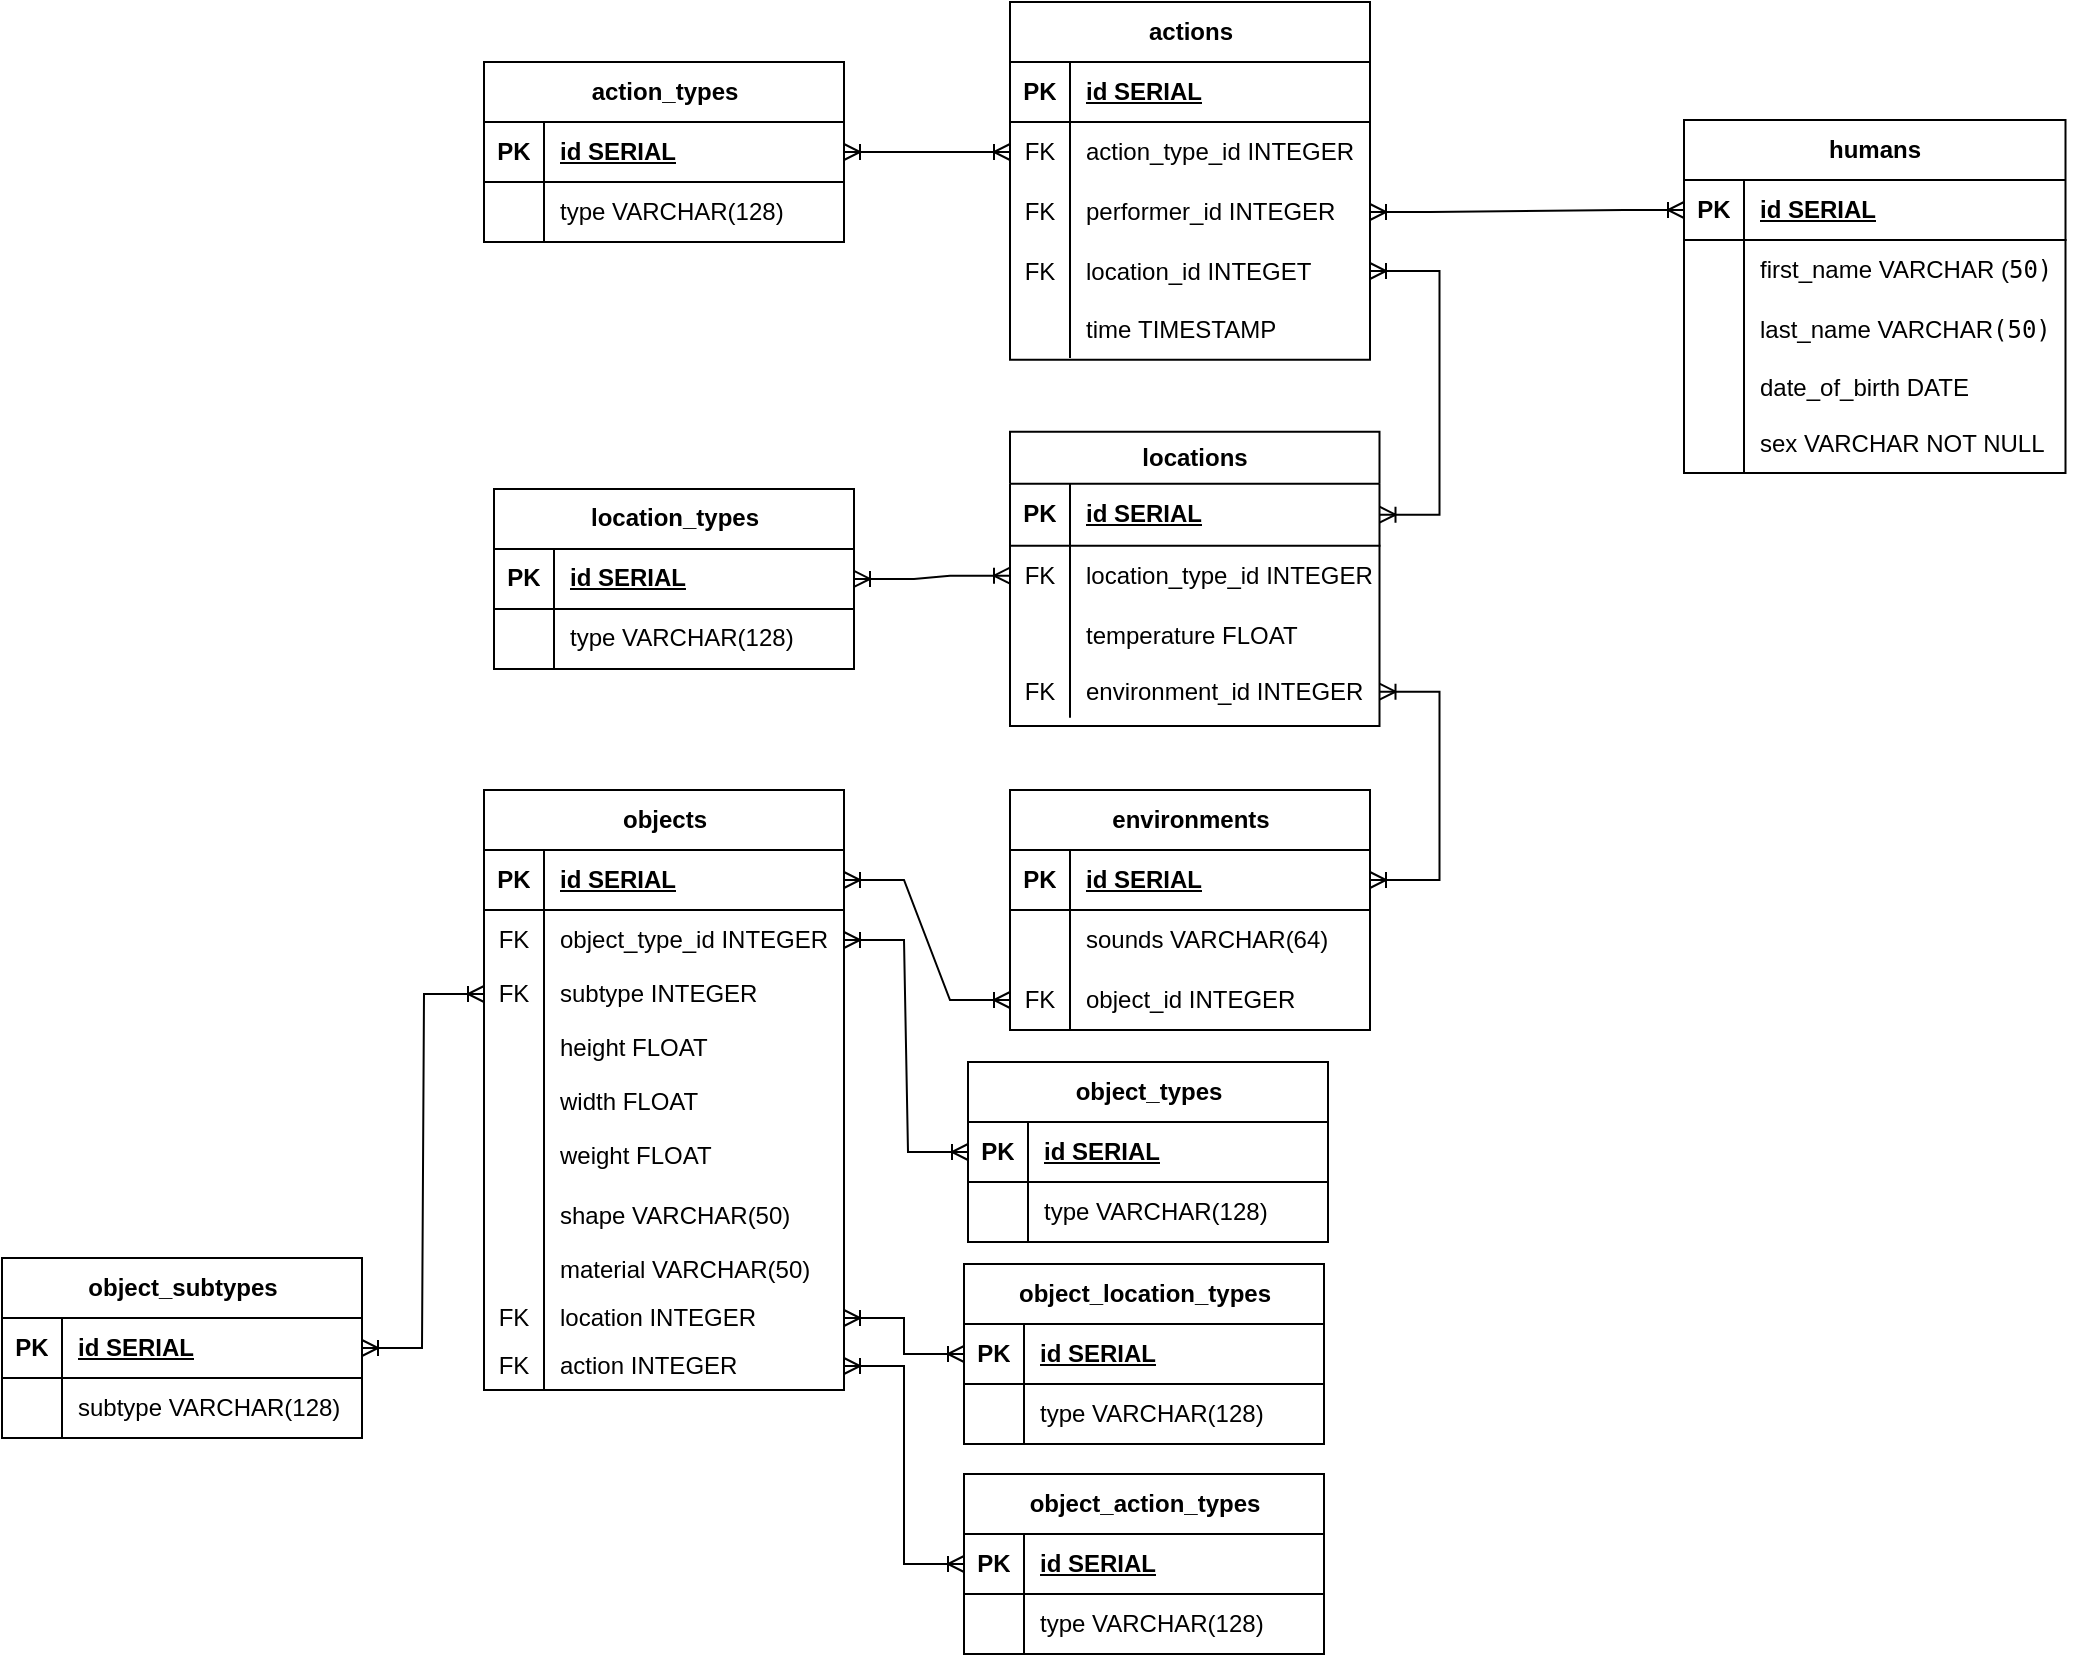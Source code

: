 <mxfile version="21.2.2" type="device">
  <diagram id="1F1Uj4QIx_SxdpjS0qH0" name="Страница 1">
    <mxGraphModel dx="1593" dy="478" grid="0" gridSize="10" guides="1" tooltips="1" connect="1" arrows="1" fold="1" page="0" pageScale="1" pageWidth="827" pageHeight="1169" math="0" shadow="0">
      <root>
        <mxCell id="0" />
        <mxCell id="1" parent="0" />
        <mxCell id="ELPBEld-BGU16BLVGhPY-14" value="humans" style="shape=table;startSize=30;container=1;collapsible=1;childLayout=tableLayout;fixedRows=1;rowLines=0;fontStyle=1;align=center;resizeLast=1;html=1;fillColor=none;" parent="1" vertex="1">
          <mxGeometry x="891" y="714" width="190.75" height="176.458" as="geometry" />
        </mxCell>
        <mxCell id="ELPBEld-BGU16BLVGhPY-15" value="" style="shape=tableRow;horizontal=0;startSize=0;swimlaneHead=0;swimlaneBody=0;fillColor=none;collapsible=0;dropTarget=0;points=[[0,0.5],[1,0.5]];portConstraint=eastwest;top=0;left=0;right=0;bottom=1;" parent="ELPBEld-BGU16BLVGhPY-14" vertex="1">
          <mxGeometry y="30" width="190.75" height="30" as="geometry" />
        </mxCell>
        <mxCell id="ELPBEld-BGU16BLVGhPY-16" value="PK" style="shape=partialRectangle;connectable=0;fillColor=none;top=0;left=0;bottom=0;right=0;fontStyle=1;overflow=hidden;whiteSpace=wrap;html=1;" parent="ELPBEld-BGU16BLVGhPY-15" vertex="1">
          <mxGeometry width="30" height="30" as="geometry">
            <mxRectangle width="30" height="30" as="alternateBounds" />
          </mxGeometry>
        </mxCell>
        <mxCell id="ELPBEld-BGU16BLVGhPY-17" value="id&amp;nbsp;SERIAL" style="shape=partialRectangle;connectable=0;fillColor=none;top=0;left=0;bottom=0;right=0;align=left;spacingLeft=6;fontStyle=5;overflow=hidden;whiteSpace=wrap;html=1;" parent="ELPBEld-BGU16BLVGhPY-15" vertex="1">
          <mxGeometry x="30" width="160.75" height="30" as="geometry">
            <mxRectangle width="160.75" height="30" as="alternateBounds" />
          </mxGeometry>
        </mxCell>
        <mxCell id="ELPBEld-BGU16BLVGhPY-18" value="" style="shape=tableRow;horizontal=0;startSize=0;swimlaneHead=0;swimlaneBody=0;fillColor=none;collapsible=0;dropTarget=0;points=[[0,0.5],[1,0.5]];portConstraint=eastwest;top=0;left=0;right=0;bottom=0;" parent="ELPBEld-BGU16BLVGhPY-14" vertex="1">
          <mxGeometry y="60" width="190.75" height="30" as="geometry" />
        </mxCell>
        <mxCell id="ELPBEld-BGU16BLVGhPY-19" value="" style="shape=partialRectangle;connectable=0;fillColor=none;top=0;left=0;bottom=0;right=0;editable=1;overflow=hidden;whiteSpace=wrap;html=1;" parent="ELPBEld-BGU16BLVGhPY-18" vertex="1">
          <mxGeometry width="30" height="30" as="geometry">
            <mxRectangle width="30" height="30" as="alternateBounds" />
          </mxGeometry>
        </mxCell>
        <mxCell id="ELPBEld-BGU16BLVGhPY-20" value="first_name&amp;nbsp;VARCHAR (&lt;span style=&quot;border-color: var(--border-color); font-family: &amp;quot;JetBrains Mono&amp;quot;, monospace;&quot;&gt;50)&lt;/span&gt;" style="shape=partialRectangle;connectable=0;fillColor=none;top=0;left=0;bottom=0;right=0;align=left;spacingLeft=6;overflow=hidden;whiteSpace=wrap;html=1;" parent="ELPBEld-BGU16BLVGhPY-18" vertex="1">
          <mxGeometry x="30" width="160.75" height="30" as="geometry">
            <mxRectangle width="160.75" height="30" as="alternateBounds" />
          </mxGeometry>
        </mxCell>
        <mxCell id="ELPBEld-BGU16BLVGhPY-21" value="" style="shape=tableRow;horizontal=0;startSize=0;swimlaneHead=0;swimlaneBody=0;fillColor=none;collapsible=0;dropTarget=0;points=[[0,0.5],[1,0.5]];portConstraint=eastwest;top=0;left=0;right=0;bottom=0;" parent="ELPBEld-BGU16BLVGhPY-14" vertex="1">
          <mxGeometry y="90" width="190.75" height="30" as="geometry" />
        </mxCell>
        <mxCell id="ELPBEld-BGU16BLVGhPY-22" value="" style="shape=partialRectangle;connectable=0;fillColor=none;top=0;left=0;bottom=0;right=0;editable=1;overflow=hidden;whiteSpace=wrap;html=1;" parent="ELPBEld-BGU16BLVGhPY-21" vertex="1">
          <mxGeometry width="30" height="30" as="geometry">
            <mxRectangle width="30" height="30" as="alternateBounds" />
          </mxGeometry>
        </mxCell>
        <mxCell id="ELPBEld-BGU16BLVGhPY-23" value="last_name&amp;nbsp;VARCHAR&lt;span style=&quot;background-color: rgb(255, 255, 255);&quot;&gt;&lt;span style=&quot;font-family: &amp;quot;JetBrains Mono&amp;quot;, monospace;&quot;&gt;(&lt;/span&gt;&lt;span style=&quot;font-family: &amp;quot;JetBrains Mono&amp;quot;, monospace;&quot;&gt;50&lt;/span&gt;&lt;span style=&quot;font-family: &amp;quot;JetBrains Mono&amp;quot;, monospace;&quot;&gt;)&lt;/span&gt;&lt;/span&gt;" style="shape=partialRectangle;connectable=0;fillColor=none;top=0;left=0;bottom=0;right=0;align=left;spacingLeft=6;overflow=hidden;whiteSpace=wrap;html=1;" parent="ELPBEld-BGU16BLVGhPY-21" vertex="1">
          <mxGeometry x="30" width="160.75" height="30" as="geometry">
            <mxRectangle width="160.75" height="30" as="alternateBounds" />
          </mxGeometry>
        </mxCell>
        <mxCell id="ELPBEld-BGU16BLVGhPY-28" value="" style="shape=tableRow;horizontal=0;startSize=0;swimlaneHead=0;swimlaneBody=0;fillColor=none;collapsible=0;dropTarget=0;points=[[0,0.5],[1,0.5]];portConstraint=eastwest;top=0;left=0;right=0;bottom=0;" parent="ELPBEld-BGU16BLVGhPY-14" vertex="1">
          <mxGeometry y="120" width="190.75" height="28" as="geometry" />
        </mxCell>
        <mxCell id="ELPBEld-BGU16BLVGhPY-29" value="" style="shape=partialRectangle;connectable=0;fillColor=none;top=0;left=0;bottom=0;right=0;editable=1;overflow=hidden;whiteSpace=wrap;html=1;" parent="ELPBEld-BGU16BLVGhPY-28" vertex="1">
          <mxGeometry width="30" height="28" as="geometry">
            <mxRectangle width="30" height="28" as="alternateBounds" />
          </mxGeometry>
        </mxCell>
        <mxCell id="ELPBEld-BGU16BLVGhPY-30" value="date_of_birth&amp;nbsp;DATE" style="shape=partialRectangle;connectable=0;fillColor=none;top=0;left=0;bottom=0;right=0;align=left;spacingLeft=6;overflow=hidden;whiteSpace=wrap;html=1;strokeColor=inherit;strokeWidth=8;" parent="ELPBEld-BGU16BLVGhPY-28" vertex="1">
          <mxGeometry x="30" width="160.75" height="28" as="geometry">
            <mxRectangle width="160.75" height="28" as="alternateBounds" />
          </mxGeometry>
        </mxCell>
        <mxCell id="ELPBEld-BGU16BLVGhPY-47" value="" style="shape=tableRow;horizontal=0;startSize=0;swimlaneHead=0;swimlaneBody=0;fillColor=none;collapsible=0;dropTarget=0;points=[[0,0.5],[1,0.5]];portConstraint=eastwest;top=0;left=0;right=0;bottom=0;" parent="ELPBEld-BGU16BLVGhPY-14" vertex="1">
          <mxGeometry y="148" width="190.75" height="28" as="geometry" />
        </mxCell>
        <mxCell id="ELPBEld-BGU16BLVGhPY-48" value="" style="shape=partialRectangle;connectable=0;fillColor=none;top=0;left=0;bottom=0;right=0;editable=1;overflow=hidden;whiteSpace=wrap;html=1;" parent="ELPBEld-BGU16BLVGhPY-47" vertex="1">
          <mxGeometry width="30" height="28" as="geometry">
            <mxRectangle width="30" height="28" as="alternateBounds" />
          </mxGeometry>
        </mxCell>
        <mxCell id="ELPBEld-BGU16BLVGhPY-49" value="sex&amp;nbsp;VARCHAR NOT NULL" style="shape=partialRectangle;connectable=0;fillColor=none;top=0;left=0;bottom=0;right=0;align=left;spacingLeft=6;overflow=hidden;whiteSpace=wrap;html=1;strokeColor=inherit;strokeWidth=8;" parent="ELPBEld-BGU16BLVGhPY-47" vertex="1">
          <mxGeometry x="30" width="160.75" height="28" as="geometry">
            <mxRectangle width="160.75" height="28" as="alternateBounds" />
          </mxGeometry>
        </mxCell>
        <mxCell id="ELPBEld-BGU16BLVGhPY-52" value="actions" style="shape=table;startSize=30;container=1;collapsible=1;childLayout=tableLayout;fixedRows=1;rowLines=0;fontStyle=1;align=center;resizeLast=1;html=1;fillColor=none;" parent="1" vertex="1">
          <mxGeometry x="554" y="655" width="180" height="178.875" as="geometry" />
        </mxCell>
        <mxCell id="ELPBEld-BGU16BLVGhPY-53" value="" style="shape=tableRow;horizontal=0;startSize=0;swimlaneHead=0;swimlaneBody=0;fillColor=none;collapsible=0;dropTarget=0;points=[[0,0.5],[1,0.5]];portConstraint=eastwest;top=0;left=0;right=0;bottom=1;" parent="ELPBEld-BGU16BLVGhPY-52" vertex="1">
          <mxGeometry y="30" width="180" height="30" as="geometry" />
        </mxCell>
        <mxCell id="ELPBEld-BGU16BLVGhPY-54" value="PK" style="shape=partialRectangle;connectable=0;fillColor=none;top=0;left=0;bottom=0;right=0;fontStyle=1;overflow=hidden;whiteSpace=wrap;html=1;" parent="ELPBEld-BGU16BLVGhPY-53" vertex="1">
          <mxGeometry width="30" height="30" as="geometry">
            <mxRectangle width="30" height="30" as="alternateBounds" />
          </mxGeometry>
        </mxCell>
        <mxCell id="ELPBEld-BGU16BLVGhPY-55" value="id&amp;nbsp;SERIAL" style="shape=partialRectangle;connectable=0;fillColor=none;top=0;left=0;bottom=0;right=0;align=left;spacingLeft=6;fontStyle=5;overflow=hidden;whiteSpace=wrap;html=1;" parent="ELPBEld-BGU16BLVGhPY-53" vertex="1">
          <mxGeometry x="30" width="150" height="30" as="geometry">
            <mxRectangle width="150" height="30" as="alternateBounds" />
          </mxGeometry>
        </mxCell>
        <mxCell id="ELPBEld-BGU16BLVGhPY-56" value="" style="shape=tableRow;horizontal=0;startSize=0;swimlaneHead=0;swimlaneBody=0;fillColor=none;collapsible=0;dropTarget=0;points=[[0,0.5],[1,0.5]];portConstraint=eastwest;top=0;left=0;right=0;bottom=0;" parent="ELPBEld-BGU16BLVGhPY-52" vertex="1">
          <mxGeometry y="60" width="180" height="30" as="geometry" />
        </mxCell>
        <mxCell id="ELPBEld-BGU16BLVGhPY-57" value="FK" style="shape=partialRectangle;connectable=0;fillColor=none;top=0;left=0;bottom=0;right=0;editable=1;overflow=hidden;whiteSpace=wrap;html=1;" parent="ELPBEld-BGU16BLVGhPY-56" vertex="1">
          <mxGeometry width="30" height="30" as="geometry">
            <mxRectangle width="30" height="30" as="alternateBounds" />
          </mxGeometry>
        </mxCell>
        <mxCell id="ELPBEld-BGU16BLVGhPY-58" value="action_type_id INTEGER" style="shape=partialRectangle;connectable=0;fillColor=none;top=0;left=0;bottom=0;right=0;align=left;spacingLeft=6;overflow=hidden;whiteSpace=wrap;html=1;" parent="ELPBEld-BGU16BLVGhPY-56" vertex="1">
          <mxGeometry x="30" width="150" height="30" as="geometry">
            <mxRectangle width="150" height="30" as="alternateBounds" />
          </mxGeometry>
        </mxCell>
        <mxCell id="ELPBEld-BGU16BLVGhPY-59" value="" style="shape=tableRow;horizontal=0;startSize=0;swimlaneHead=0;swimlaneBody=0;fillColor=none;collapsible=0;dropTarget=0;points=[[0,0.5],[1,0.5]];portConstraint=eastwest;top=0;left=0;right=0;bottom=0;" parent="ELPBEld-BGU16BLVGhPY-52" vertex="1">
          <mxGeometry y="90" width="180" height="30" as="geometry" />
        </mxCell>
        <mxCell id="ELPBEld-BGU16BLVGhPY-60" value="FK" style="shape=partialRectangle;connectable=0;fillColor=none;top=0;left=0;bottom=0;right=0;editable=1;overflow=hidden;whiteSpace=wrap;html=1;" parent="ELPBEld-BGU16BLVGhPY-59" vertex="1">
          <mxGeometry width="30" height="30" as="geometry">
            <mxRectangle width="30" height="30" as="alternateBounds" />
          </mxGeometry>
        </mxCell>
        <mxCell id="ELPBEld-BGU16BLVGhPY-61" value="performer_id INTEGER" style="shape=partialRectangle;connectable=0;fillColor=none;top=0;left=0;bottom=0;right=0;align=left;spacingLeft=6;overflow=hidden;whiteSpace=wrap;html=1;" parent="ELPBEld-BGU16BLVGhPY-59" vertex="1">
          <mxGeometry x="30" width="150" height="30" as="geometry">
            <mxRectangle width="150" height="30" as="alternateBounds" />
          </mxGeometry>
        </mxCell>
        <mxCell id="ELPBEld-BGU16BLVGhPY-62" value="" style="shape=tableRow;horizontal=0;startSize=0;swimlaneHead=0;swimlaneBody=0;fillColor=none;collapsible=0;dropTarget=0;points=[[0,0.5],[1,0.5]];portConstraint=eastwest;top=0;left=0;right=0;bottom=0;" parent="ELPBEld-BGU16BLVGhPY-52" vertex="1">
          <mxGeometry y="120" width="180" height="29" as="geometry" />
        </mxCell>
        <mxCell id="ELPBEld-BGU16BLVGhPY-63" value="FK" style="shape=partialRectangle;connectable=0;fillColor=none;top=0;left=0;bottom=0;right=0;editable=1;overflow=hidden;whiteSpace=wrap;html=1;" parent="ELPBEld-BGU16BLVGhPY-62" vertex="1">
          <mxGeometry width="30" height="29" as="geometry">
            <mxRectangle width="30" height="29" as="alternateBounds" />
          </mxGeometry>
        </mxCell>
        <mxCell id="ELPBEld-BGU16BLVGhPY-64" value="location_id INTEGET" style="shape=partialRectangle;connectable=0;fillColor=none;top=0;left=0;bottom=0;right=0;align=left;spacingLeft=6;overflow=hidden;whiteSpace=wrap;html=1;strokeColor=inherit;strokeWidth=8;" parent="ELPBEld-BGU16BLVGhPY-62" vertex="1">
          <mxGeometry x="30" width="150" height="29" as="geometry">
            <mxRectangle width="150" height="29" as="alternateBounds" />
          </mxGeometry>
        </mxCell>
        <mxCell id="ELPBEld-BGU16BLVGhPY-66" value="" style="shape=tableRow;horizontal=0;startSize=0;swimlaneHead=0;swimlaneBody=0;fillColor=none;collapsible=0;dropTarget=0;points=[[0,0.5],[1,0.5]];portConstraint=eastwest;top=0;left=0;right=0;bottom=0;" parent="ELPBEld-BGU16BLVGhPY-52" vertex="1">
          <mxGeometry y="149" width="180" height="29" as="geometry" />
        </mxCell>
        <mxCell id="ELPBEld-BGU16BLVGhPY-67" value="" style="shape=partialRectangle;connectable=0;fillColor=none;top=0;left=0;bottom=0;right=0;editable=1;overflow=hidden;whiteSpace=wrap;html=1;" parent="ELPBEld-BGU16BLVGhPY-66" vertex="1">
          <mxGeometry width="30" height="29" as="geometry">
            <mxRectangle width="30" height="29" as="alternateBounds" />
          </mxGeometry>
        </mxCell>
        <mxCell id="ELPBEld-BGU16BLVGhPY-68" value="time&amp;nbsp;TIMESTAMP" style="shape=partialRectangle;connectable=0;fillColor=none;top=0;left=0;bottom=0;right=0;align=left;spacingLeft=6;overflow=hidden;whiteSpace=wrap;html=1;strokeColor=inherit;strokeWidth=8;" parent="ELPBEld-BGU16BLVGhPY-66" vertex="1">
          <mxGeometry x="30" width="150" height="29" as="geometry">
            <mxRectangle width="150" height="29" as="alternateBounds" />
          </mxGeometry>
        </mxCell>
        <mxCell id="ELPBEld-BGU16BLVGhPY-65" value="" style="edgeStyle=entityRelationEdgeStyle;fontSize=12;html=1;endArrow=ERoneToMany;startArrow=ERoneToMany;rounded=0;" parent="1" source="ELPBEld-BGU16BLVGhPY-59" target="ELPBEld-BGU16BLVGhPY-15" edge="1">
          <mxGeometry width="100" height="100" relative="1" as="geometry">
            <mxPoint x="805" y="856" as="sourcePoint" />
            <mxPoint x="868" y="968" as="targetPoint" />
          </mxGeometry>
        </mxCell>
        <mxCell id="ELPBEld-BGU16BLVGhPY-69" value="locations" style="shape=table;startSize=26;container=1;collapsible=1;childLayout=tableLayout;fixedRows=1;rowLines=0;fontStyle=1;align=center;resizeLast=1;html=1;fillColor=none;" parent="1" vertex="1">
          <mxGeometry x="554" y="869.85" width="184.75" height="147.192" as="geometry" />
        </mxCell>
        <mxCell id="ELPBEld-BGU16BLVGhPY-70" value="" style="shape=tableRow;horizontal=0;startSize=0;swimlaneHead=0;swimlaneBody=0;fillColor=none;collapsible=0;dropTarget=0;points=[[0,0.5],[1,0.5]];portConstraint=eastwest;top=0;left=0;right=0;bottom=1;" parent="ELPBEld-BGU16BLVGhPY-69" vertex="1">
          <mxGeometry y="26" width="184.75" height="31" as="geometry" />
        </mxCell>
        <mxCell id="ELPBEld-BGU16BLVGhPY-71" value="PK" style="shape=partialRectangle;connectable=0;fillColor=none;top=0;left=0;bottom=0;right=0;fontStyle=1;overflow=hidden;whiteSpace=wrap;html=1;" parent="ELPBEld-BGU16BLVGhPY-70" vertex="1">
          <mxGeometry width="30" height="31" as="geometry">
            <mxRectangle width="30" height="31" as="alternateBounds" />
          </mxGeometry>
        </mxCell>
        <mxCell id="ELPBEld-BGU16BLVGhPY-72" value="id&amp;nbsp;SERIAL" style="shape=partialRectangle;connectable=0;fillColor=none;top=0;left=0;bottom=0;right=0;align=left;spacingLeft=6;fontStyle=5;overflow=hidden;whiteSpace=wrap;html=1;" parent="ELPBEld-BGU16BLVGhPY-70" vertex="1">
          <mxGeometry x="30" width="154.75" height="31" as="geometry">
            <mxRectangle width="154.75" height="31" as="alternateBounds" />
          </mxGeometry>
        </mxCell>
        <mxCell id="ELPBEld-BGU16BLVGhPY-73" value="" style="shape=tableRow;horizontal=0;startSize=0;swimlaneHead=0;swimlaneBody=0;fillColor=none;collapsible=0;dropTarget=0;points=[[0,0.5],[1,0.5]];portConstraint=eastwest;top=0;left=0;right=0;bottom=0;" parent="ELPBEld-BGU16BLVGhPY-69" vertex="1">
          <mxGeometry y="57" width="184.75" height="30" as="geometry" />
        </mxCell>
        <mxCell id="ELPBEld-BGU16BLVGhPY-74" value="FK" style="shape=partialRectangle;connectable=0;fillColor=none;top=0;left=0;bottom=0;right=0;editable=1;overflow=hidden;whiteSpace=wrap;html=1;" parent="ELPBEld-BGU16BLVGhPY-73" vertex="1">
          <mxGeometry width="30" height="30" as="geometry">
            <mxRectangle width="30" height="30" as="alternateBounds" />
          </mxGeometry>
        </mxCell>
        <mxCell id="ELPBEld-BGU16BLVGhPY-75" value="location_type_id INTEGER" style="shape=partialRectangle;connectable=0;fillColor=none;top=0;left=0;bottom=0;right=0;align=left;spacingLeft=6;overflow=hidden;whiteSpace=wrap;html=1;" parent="ELPBEld-BGU16BLVGhPY-73" vertex="1">
          <mxGeometry x="30" width="154.75" height="30" as="geometry">
            <mxRectangle width="154.75" height="30" as="alternateBounds" />
          </mxGeometry>
        </mxCell>
        <mxCell id="ELPBEld-BGU16BLVGhPY-76" value="" style="shape=tableRow;horizontal=0;startSize=0;swimlaneHead=0;swimlaneBody=0;fillColor=none;collapsible=0;dropTarget=0;points=[[0,0.5],[1,0.5]];portConstraint=eastwest;top=0;left=0;right=0;bottom=0;" parent="ELPBEld-BGU16BLVGhPY-69" vertex="1">
          <mxGeometry y="87" width="184.75" height="30" as="geometry" />
        </mxCell>
        <mxCell id="ELPBEld-BGU16BLVGhPY-77" value="" style="shape=partialRectangle;connectable=0;fillColor=none;top=0;left=0;bottom=0;right=0;editable=1;overflow=hidden;whiteSpace=wrap;html=1;" parent="ELPBEld-BGU16BLVGhPY-76" vertex="1">
          <mxGeometry width="30" height="30" as="geometry">
            <mxRectangle width="30" height="30" as="alternateBounds" />
          </mxGeometry>
        </mxCell>
        <mxCell id="ELPBEld-BGU16BLVGhPY-78" value="temperature FLOAT" style="shape=partialRectangle;connectable=0;fillColor=none;top=0;left=0;bottom=0;right=0;align=left;spacingLeft=6;overflow=hidden;whiteSpace=wrap;html=1;" parent="ELPBEld-BGU16BLVGhPY-76" vertex="1">
          <mxGeometry x="30" width="154.75" height="30" as="geometry">
            <mxRectangle width="154.75" height="30" as="alternateBounds" />
          </mxGeometry>
        </mxCell>
        <mxCell id="ELPBEld-BGU16BLVGhPY-79" value="" style="shape=tableRow;horizontal=0;startSize=0;swimlaneHead=0;swimlaneBody=0;fillColor=none;collapsible=0;dropTarget=0;points=[[0,0.5],[1,0.5]];portConstraint=eastwest;top=0;left=0;right=0;bottom=0;" parent="ELPBEld-BGU16BLVGhPY-69" vertex="1">
          <mxGeometry y="117" width="184.75" height="26" as="geometry" />
        </mxCell>
        <mxCell id="ELPBEld-BGU16BLVGhPY-80" value="FK" style="shape=partialRectangle;connectable=0;fillColor=none;top=0;left=0;bottom=0;right=0;editable=1;overflow=hidden;whiteSpace=wrap;html=1;" parent="ELPBEld-BGU16BLVGhPY-79" vertex="1">
          <mxGeometry width="30" height="26" as="geometry">
            <mxRectangle width="30" height="26" as="alternateBounds" />
          </mxGeometry>
        </mxCell>
        <mxCell id="ELPBEld-BGU16BLVGhPY-81" value="environment_id INTEGER" style="shape=partialRectangle;connectable=0;fillColor=none;top=0;left=0;bottom=0;right=0;align=left;spacingLeft=6;overflow=hidden;whiteSpace=wrap;html=1;strokeColor=inherit;strokeWidth=8;" parent="ELPBEld-BGU16BLVGhPY-79" vertex="1">
          <mxGeometry x="30" width="154.75" height="26" as="geometry">
            <mxRectangle width="154.75" height="26" as="alternateBounds" />
          </mxGeometry>
        </mxCell>
        <mxCell id="ELPBEld-BGU16BLVGhPY-98" value="environments" style="shape=table;startSize=30;container=1;collapsible=1;childLayout=tableLayout;fixedRows=1;rowLines=0;fontStyle=1;align=center;resizeLast=1;html=1;fillColor=none;" parent="1" vertex="1">
          <mxGeometry x="554" y="1049" width="180" height="120" as="geometry" />
        </mxCell>
        <mxCell id="ELPBEld-BGU16BLVGhPY-99" value="" style="shape=tableRow;horizontal=0;startSize=0;swimlaneHead=0;swimlaneBody=0;fillColor=none;collapsible=0;dropTarget=0;points=[[0,0.5],[1,0.5]];portConstraint=eastwest;top=0;left=0;right=0;bottom=1;" parent="ELPBEld-BGU16BLVGhPY-98" vertex="1">
          <mxGeometry y="30" width="180" height="30" as="geometry" />
        </mxCell>
        <mxCell id="ELPBEld-BGU16BLVGhPY-100" value="PK" style="shape=partialRectangle;connectable=0;fillColor=none;top=0;left=0;bottom=0;right=0;fontStyle=1;overflow=hidden;whiteSpace=wrap;html=1;" parent="ELPBEld-BGU16BLVGhPY-99" vertex="1">
          <mxGeometry width="30" height="30" as="geometry">
            <mxRectangle width="30" height="30" as="alternateBounds" />
          </mxGeometry>
        </mxCell>
        <mxCell id="ELPBEld-BGU16BLVGhPY-101" value="id&amp;nbsp;SERIAL" style="shape=partialRectangle;connectable=0;fillColor=none;top=0;left=0;bottom=0;right=0;align=left;spacingLeft=6;fontStyle=5;overflow=hidden;whiteSpace=wrap;html=1;" parent="ELPBEld-BGU16BLVGhPY-99" vertex="1">
          <mxGeometry x="30" width="150" height="30" as="geometry">
            <mxRectangle width="150" height="30" as="alternateBounds" />
          </mxGeometry>
        </mxCell>
        <mxCell id="ELPBEld-BGU16BLVGhPY-102" value="" style="shape=tableRow;horizontal=0;startSize=0;swimlaneHead=0;swimlaneBody=0;fillColor=none;collapsible=0;dropTarget=0;points=[[0,0.5],[1,0.5]];portConstraint=eastwest;top=0;left=0;right=0;bottom=0;" parent="ELPBEld-BGU16BLVGhPY-98" vertex="1">
          <mxGeometry y="60" width="180" height="30" as="geometry" />
        </mxCell>
        <mxCell id="ELPBEld-BGU16BLVGhPY-103" value="" style="shape=partialRectangle;connectable=0;fillColor=none;top=0;left=0;bottom=0;right=0;editable=1;overflow=hidden;whiteSpace=wrap;html=1;" parent="ELPBEld-BGU16BLVGhPY-102" vertex="1">
          <mxGeometry width="30" height="30" as="geometry">
            <mxRectangle width="30" height="30" as="alternateBounds" />
          </mxGeometry>
        </mxCell>
        <mxCell id="ELPBEld-BGU16BLVGhPY-104" value="sounds VARCHAR(64)" style="shape=partialRectangle;connectable=0;fillColor=none;top=0;left=0;bottom=0;right=0;align=left;spacingLeft=6;overflow=hidden;whiteSpace=wrap;html=1;" parent="ELPBEld-BGU16BLVGhPY-102" vertex="1">
          <mxGeometry x="30" width="150" height="30" as="geometry">
            <mxRectangle width="150" height="30" as="alternateBounds" />
          </mxGeometry>
        </mxCell>
        <mxCell id="ELPBEld-BGU16BLVGhPY-105" value="" style="shape=tableRow;horizontal=0;startSize=0;swimlaneHead=0;swimlaneBody=0;fillColor=none;collapsible=0;dropTarget=0;points=[[0,0.5],[1,0.5]];portConstraint=eastwest;top=0;left=0;right=0;bottom=0;" parent="ELPBEld-BGU16BLVGhPY-98" vertex="1">
          <mxGeometry y="90" width="180" height="30" as="geometry" />
        </mxCell>
        <mxCell id="ELPBEld-BGU16BLVGhPY-106" value="FK" style="shape=partialRectangle;connectable=0;fillColor=none;top=0;left=0;bottom=0;right=0;editable=1;overflow=hidden;whiteSpace=wrap;html=1;" parent="ELPBEld-BGU16BLVGhPY-105" vertex="1">
          <mxGeometry width="30" height="30" as="geometry">
            <mxRectangle width="30" height="30" as="alternateBounds" />
          </mxGeometry>
        </mxCell>
        <mxCell id="ELPBEld-BGU16BLVGhPY-107" value="object_id INTEGER" style="shape=partialRectangle;connectable=0;fillColor=none;top=0;left=0;bottom=0;right=0;align=left;spacingLeft=6;overflow=hidden;whiteSpace=wrap;html=1;" parent="ELPBEld-BGU16BLVGhPY-105" vertex="1">
          <mxGeometry x="30" width="150" height="30" as="geometry">
            <mxRectangle width="150" height="30" as="alternateBounds" />
          </mxGeometry>
        </mxCell>
        <mxCell id="ELPBEld-BGU16BLVGhPY-111" value="objects" style="shape=table;startSize=30;container=1;collapsible=1;childLayout=tableLayout;fixedRows=1;rowLines=0;fontStyle=1;align=center;resizeLast=1;html=1;fillColor=none;" parent="1" vertex="1">
          <mxGeometry x="291" y="1049" width="180" height="300" as="geometry" />
        </mxCell>
        <mxCell id="ELPBEld-BGU16BLVGhPY-112" value="" style="shape=tableRow;horizontal=0;startSize=0;swimlaneHead=0;swimlaneBody=0;fillColor=none;collapsible=0;dropTarget=0;points=[[0,0.5],[1,0.5]];portConstraint=eastwest;top=0;left=0;right=0;bottom=1;" parent="ELPBEld-BGU16BLVGhPY-111" vertex="1">
          <mxGeometry y="30" width="180" height="30" as="geometry" />
        </mxCell>
        <mxCell id="ELPBEld-BGU16BLVGhPY-113" value="PK" style="shape=partialRectangle;connectable=0;fillColor=none;top=0;left=0;bottom=0;right=0;fontStyle=1;overflow=hidden;whiteSpace=wrap;html=1;" parent="ELPBEld-BGU16BLVGhPY-112" vertex="1">
          <mxGeometry width="30" height="30" as="geometry">
            <mxRectangle width="30" height="30" as="alternateBounds" />
          </mxGeometry>
        </mxCell>
        <mxCell id="ELPBEld-BGU16BLVGhPY-114" value="id&amp;nbsp;SERIAL" style="shape=partialRectangle;connectable=0;fillColor=none;top=0;left=0;bottom=0;right=0;align=left;spacingLeft=6;fontStyle=5;overflow=hidden;whiteSpace=wrap;html=1;" parent="ELPBEld-BGU16BLVGhPY-112" vertex="1">
          <mxGeometry x="30" width="150" height="30" as="geometry">
            <mxRectangle width="150" height="30" as="alternateBounds" />
          </mxGeometry>
        </mxCell>
        <mxCell id="ELPBEld-BGU16BLVGhPY-115" value="" style="shape=tableRow;horizontal=0;startSize=0;swimlaneHead=0;swimlaneBody=0;fillColor=none;collapsible=0;dropTarget=0;points=[[0,0.5],[1,0.5]];portConstraint=eastwest;top=0;left=0;right=0;bottom=0;" parent="ELPBEld-BGU16BLVGhPY-111" vertex="1">
          <mxGeometry y="60" width="180" height="30" as="geometry" />
        </mxCell>
        <mxCell id="ELPBEld-BGU16BLVGhPY-116" value="FK" style="shape=partialRectangle;connectable=0;fillColor=none;top=0;left=0;bottom=0;right=0;editable=1;overflow=hidden;whiteSpace=wrap;html=1;" parent="ELPBEld-BGU16BLVGhPY-115" vertex="1">
          <mxGeometry width="30" height="30" as="geometry">
            <mxRectangle width="30" height="30" as="alternateBounds" />
          </mxGeometry>
        </mxCell>
        <mxCell id="ELPBEld-BGU16BLVGhPY-117" value="object_type_id INTEGER" style="shape=partialRectangle;connectable=0;fillColor=none;top=0;left=0;bottom=0;right=0;align=left;spacingLeft=6;overflow=hidden;whiteSpace=wrap;html=1;" parent="ELPBEld-BGU16BLVGhPY-115" vertex="1">
          <mxGeometry x="30" width="150" height="30" as="geometry">
            <mxRectangle width="150" height="30" as="alternateBounds" />
          </mxGeometry>
        </mxCell>
        <mxCell id="ELPBEld-BGU16BLVGhPY-174" value="" style="shape=tableRow;horizontal=0;startSize=0;swimlaneHead=0;swimlaneBody=0;fillColor=none;collapsible=0;dropTarget=0;points=[[0,0.5],[1,0.5]];portConstraint=eastwest;top=0;left=0;right=0;bottom=0;" parent="ELPBEld-BGU16BLVGhPY-111" vertex="1">
          <mxGeometry y="90" width="180" height="24" as="geometry" />
        </mxCell>
        <mxCell id="ELPBEld-BGU16BLVGhPY-175" value="FK" style="shape=partialRectangle;connectable=0;fillColor=none;top=0;left=0;bottom=0;right=0;editable=1;overflow=hidden;whiteSpace=wrap;html=1;" parent="ELPBEld-BGU16BLVGhPY-174" vertex="1">
          <mxGeometry width="30" height="24" as="geometry">
            <mxRectangle width="30" height="24" as="alternateBounds" />
          </mxGeometry>
        </mxCell>
        <mxCell id="ELPBEld-BGU16BLVGhPY-176" value="subtype INTEGER" style="shape=partialRectangle;connectable=0;fillColor=none;top=0;left=0;bottom=0;right=0;align=left;spacingLeft=6;overflow=hidden;whiteSpace=wrap;html=1;strokeColor=inherit;strokeWidth=8;" parent="ELPBEld-BGU16BLVGhPY-174" vertex="1">
          <mxGeometry x="30" width="150" height="24" as="geometry">
            <mxRectangle width="150" height="24" as="alternateBounds" />
          </mxGeometry>
        </mxCell>
        <mxCell id="ELPBEld-BGU16BLVGhPY-143" value="" style="shape=tableRow;horizontal=0;startSize=0;swimlaneHead=0;swimlaneBody=0;fillColor=none;collapsible=0;dropTarget=0;points=[[0,0.5],[1,0.5]];portConstraint=eastwest;top=0;left=0;right=0;bottom=0;" parent="ELPBEld-BGU16BLVGhPY-111" vertex="1">
          <mxGeometry y="114" width="180" height="30" as="geometry" />
        </mxCell>
        <mxCell id="ELPBEld-BGU16BLVGhPY-144" value="" style="shape=partialRectangle;connectable=0;fillColor=none;top=0;left=0;bottom=0;right=0;editable=1;overflow=hidden;whiteSpace=wrap;html=1;" parent="ELPBEld-BGU16BLVGhPY-143" vertex="1">
          <mxGeometry width="30" height="30" as="geometry">
            <mxRectangle width="30" height="30" as="alternateBounds" />
          </mxGeometry>
        </mxCell>
        <mxCell id="ELPBEld-BGU16BLVGhPY-145" value="height FLOAT" style="shape=partialRectangle;connectable=0;fillColor=none;top=0;left=0;bottom=0;right=0;align=left;spacingLeft=6;overflow=hidden;whiteSpace=wrap;html=1;" parent="ELPBEld-BGU16BLVGhPY-143" vertex="1">
          <mxGeometry x="30" width="150" height="30" as="geometry">
            <mxRectangle width="150" height="30" as="alternateBounds" />
          </mxGeometry>
        </mxCell>
        <mxCell id="ELPBEld-BGU16BLVGhPY-124" value="" style="shape=tableRow;horizontal=0;startSize=0;swimlaneHead=0;swimlaneBody=0;fillColor=none;collapsible=0;dropTarget=0;points=[[0,0.5],[1,0.5]];portConstraint=eastwest;top=0;left=0;right=0;bottom=0;" parent="ELPBEld-BGU16BLVGhPY-111" vertex="1">
          <mxGeometry y="144" width="180" height="24" as="geometry" />
        </mxCell>
        <mxCell id="ELPBEld-BGU16BLVGhPY-125" value="" style="shape=partialRectangle;connectable=0;fillColor=none;top=0;left=0;bottom=0;right=0;editable=1;overflow=hidden;whiteSpace=wrap;html=1;" parent="ELPBEld-BGU16BLVGhPY-124" vertex="1">
          <mxGeometry width="30" height="24" as="geometry">
            <mxRectangle width="30" height="24" as="alternateBounds" />
          </mxGeometry>
        </mxCell>
        <mxCell id="ELPBEld-BGU16BLVGhPY-126" value="width FLOAT" style="shape=partialRectangle;connectable=0;fillColor=none;top=0;left=0;bottom=0;right=0;align=left;spacingLeft=6;overflow=hidden;whiteSpace=wrap;html=1;strokeColor=inherit;strokeWidth=8;" parent="ELPBEld-BGU16BLVGhPY-124" vertex="1">
          <mxGeometry x="30" width="150" height="24" as="geometry">
            <mxRectangle width="150" height="24" as="alternateBounds" />
          </mxGeometry>
        </mxCell>
        <mxCell id="ELPBEld-BGU16BLVGhPY-118" value="" style="shape=tableRow;horizontal=0;startSize=0;swimlaneHead=0;swimlaneBody=0;fillColor=none;collapsible=0;dropTarget=0;points=[[0,0.5],[1,0.5]];portConstraint=eastwest;top=0;left=0;right=0;bottom=0;" parent="ELPBEld-BGU16BLVGhPY-111" vertex="1">
          <mxGeometry y="168" width="180" height="30" as="geometry" />
        </mxCell>
        <mxCell id="ELPBEld-BGU16BLVGhPY-119" value="" style="shape=partialRectangle;connectable=0;fillColor=none;top=0;left=0;bottom=0;right=0;editable=1;overflow=hidden;whiteSpace=wrap;html=1;" parent="ELPBEld-BGU16BLVGhPY-118" vertex="1">
          <mxGeometry width="30" height="30" as="geometry">
            <mxRectangle width="30" height="30" as="alternateBounds" />
          </mxGeometry>
        </mxCell>
        <mxCell id="ELPBEld-BGU16BLVGhPY-120" value="weight FLOAT" style="shape=partialRectangle;connectable=0;fillColor=none;top=0;left=0;bottom=0;right=0;align=left;spacingLeft=6;overflow=hidden;whiteSpace=wrap;html=1;" parent="ELPBEld-BGU16BLVGhPY-118" vertex="1">
          <mxGeometry x="30" width="150" height="30" as="geometry">
            <mxRectangle width="150" height="30" as="alternateBounds" />
          </mxGeometry>
        </mxCell>
        <mxCell id="ELPBEld-BGU16BLVGhPY-146" value="" style="shape=tableRow;horizontal=0;startSize=0;swimlaneHead=0;swimlaneBody=0;fillColor=none;collapsible=0;dropTarget=0;points=[[0,0.5],[1,0.5]];portConstraint=eastwest;top=0;left=0;right=0;bottom=0;" parent="ELPBEld-BGU16BLVGhPY-111" vertex="1">
          <mxGeometry y="198" width="180" height="30" as="geometry" />
        </mxCell>
        <mxCell id="ELPBEld-BGU16BLVGhPY-147" value="" style="shape=partialRectangle;connectable=0;fillColor=none;top=0;left=0;bottom=0;right=0;editable=1;overflow=hidden;whiteSpace=wrap;html=1;" parent="ELPBEld-BGU16BLVGhPY-146" vertex="1">
          <mxGeometry width="30" height="30" as="geometry">
            <mxRectangle width="30" height="30" as="alternateBounds" />
          </mxGeometry>
        </mxCell>
        <mxCell id="ELPBEld-BGU16BLVGhPY-148" value="shape VARCHAR(50)" style="shape=partialRectangle;connectable=0;fillColor=none;top=0;left=0;bottom=0;right=0;align=left;spacingLeft=6;overflow=hidden;whiteSpace=wrap;html=1;" parent="ELPBEld-BGU16BLVGhPY-146" vertex="1">
          <mxGeometry x="30" width="150" height="30" as="geometry">
            <mxRectangle width="150" height="30" as="alternateBounds" />
          </mxGeometry>
        </mxCell>
        <mxCell id="ELPBEld-BGU16BLVGhPY-121" value="" style="shape=tableRow;horizontal=0;startSize=0;swimlaneHead=0;swimlaneBody=0;fillColor=none;collapsible=0;dropTarget=0;points=[[0,0.5],[1,0.5]];portConstraint=eastwest;top=0;left=0;right=0;bottom=0;" parent="ELPBEld-BGU16BLVGhPY-111" vertex="1">
          <mxGeometry y="228" width="180" height="24" as="geometry" />
        </mxCell>
        <mxCell id="ELPBEld-BGU16BLVGhPY-122" value="" style="shape=partialRectangle;connectable=0;fillColor=none;top=0;left=0;bottom=0;right=0;editable=1;overflow=hidden;whiteSpace=wrap;html=1;" parent="ELPBEld-BGU16BLVGhPY-121" vertex="1">
          <mxGeometry width="30" height="24" as="geometry">
            <mxRectangle width="30" height="24" as="alternateBounds" />
          </mxGeometry>
        </mxCell>
        <mxCell id="ELPBEld-BGU16BLVGhPY-123" value="material VARCHAR(50)" style="shape=partialRectangle;connectable=0;fillColor=none;top=0;left=0;bottom=0;right=0;align=left;spacingLeft=6;overflow=hidden;whiteSpace=wrap;html=1;strokeColor=inherit;strokeWidth=8;" parent="ELPBEld-BGU16BLVGhPY-121" vertex="1">
          <mxGeometry x="30" width="150" height="24" as="geometry">
            <mxRectangle width="150" height="24" as="alternateBounds" />
          </mxGeometry>
        </mxCell>
        <mxCell id="ELPBEld-BGU16BLVGhPY-171" value="" style="shape=tableRow;horizontal=0;startSize=0;swimlaneHead=0;swimlaneBody=0;fillColor=none;collapsible=0;dropTarget=0;points=[[0,0.5],[1,0.5]];portConstraint=eastwest;top=0;left=0;right=0;bottom=0;" parent="ELPBEld-BGU16BLVGhPY-111" vertex="1">
          <mxGeometry y="252" width="180" height="24" as="geometry" />
        </mxCell>
        <mxCell id="ELPBEld-BGU16BLVGhPY-172" value="FK" style="shape=partialRectangle;connectable=0;fillColor=none;top=0;left=0;bottom=0;right=0;editable=1;overflow=hidden;whiteSpace=wrap;html=1;" parent="ELPBEld-BGU16BLVGhPY-171" vertex="1">
          <mxGeometry width="30" height="24" as="geometry">
            <mxRectangle width="30" height="24" as="alternateBounds" />
          </mxGeometry>
        </mxCell>
        <mxCell id="ELPBEld-BGU16BLVGhPY-173" value="location INTEGER" style="shape=partialRectangle;connectable=0;fillColor=none;top=0;left=0;bottom=0;right=0;align=left;spacingLeft=6;overflow=hidden;whiteSpace=wrap;html=1;strokeColor=inherit;strokeWidth=8;" parent="ELPBEld-BGU16BLVGhPY-171" vertex="1">
          <mxGeometry x="30" width="150" height="24" as="geometry">
            <mxRectangle width="150" height="24" as="alternateBounds" />
          </mxGeometry>
        </mxCell>
        <mxCell id="ELPBEld-BGU16BLVGhPY-177" value="" style="shape=tableRow;horizontal=0;startSize=0;swimlaneHead=0;swimlaneBody=0;fillColor=none;collapsible=0;dropTarget=0;points=[[0,0.5],[1,0.5]];portConstraint=eastwest;top=0;left=0;right=0;bottom=0;" parent="ELPBEld-BGU16BLVGhPY-111" vertex="1">
          <mxGeometry y="276" width="180" height="24" as="geometry" />
        </mxCell>
        <mxCell id="ELPBEld-BGU16BLVGhPY-178" value="FK" style="shape=partialRectangle;connectable=0;fillColor=none;top=0;left=0;bottom=0;right=0;editable=1;overflow=hidden;whiteSpace=wrap;html=1;" parent="ELPBEld-BGU16BLVGhPY-177" vertex="1">
          <mxGeometry width="30" height="24" as="geometry">
            <mxRectangle width="30" height="24" as="alternateBounds" />
          </mxGeometry>
        </mxCell>
        <mxCell id="ELPBEld-BGU16BLVGhPY-179" value="action INTEGER" style="shape=partialRectangle;connectable=0;fillColor=none;top=0;left=0;bottom=0;right=0;align=left;spacingLeft=6;overflow=hidden;whiteSpace=wrap;html=1;strokeColor=inherit;strokeWidth=8;" parent="ELPBEld-BGU16BLVGhPY-177" vertex="1">
          <mxGeometry x="30" width="150" height="24" as="geometry">
            <mxRectangle width="150" height="24" as="alternateBounds" />
          </mxGeometry>
        </mxCell>
        <mxCell id="ELPBEld-BGU16BLVGhPY-149" value="" style="edgeStyle=entityRelationEdgeStyle;fontSize=12;html=1;endArrow=ERoneToMany;startArrow=ERoneToMany;rounded=0;" parent="1" source="ELPBEld-BGU16BLVGhPY-112" target="ELPBEld-BGU16BLVGhPY-105" edge="1">
          <mxGeometry width="100" height="100" relative="1" as="geometry">
            <mxPoint x="504" y="1259" as="sourcePoint" />
            <mxPoint x="576" y="1199" as="targetPoint" />
          </mxGeometry>
        </mxCell>
        <mxCell id="ELPBEld-BGU16BLVGhPY-150" value="" style="edgeStyle=entityRelationEdgeStyle;fontSize=12;html=1;endArrow=ERoneToMany;startArrow=ERoneToMany;rounded=0;" parent="1" source="ELPBEld-BGU16BLVGhPY-99" target="ELPBEld-BGU16BLVGhPY-79" edge="1">
          <mxGeometry width="100" height="100" relative="1" as="geometry">
            <mxPoint x="822" y="1028" as="sourcePoint" />
            <mxPoint x="888" y="1088" as="targetPoint" />
          </mxGeometry>
        </mxCell>
        <mxCell id="ELPBEld-BGU16BLVGhPY-151" value="" style="edgeStyle=entityRelationEdgeStyle;fontSize=12;html=1;endArrow=ERoneToMany;startArrow=ERoneToMany;rounded=0;" parent="1" source="ELPBEld-BGU16BLVGhPY-70" target="ELPBEld-BGU16BLVGhPY-62" edge="1">
          <mxGeometry width="100" height="100" relative="1" as="geometry">
            <mxPoint x="442" y="913" as="sourcePoint" />
            <mxPoint x="442" y="820" as="targetPoint" />
          </mxGeometry>
        </mxCell>
        <mxCell id="ELPBEld-BGU16BLVGhPY-180" value="action_types" style="shape=table;startSize=30;container=1;collapsible=1;childLayout=tableLayout;fixedRows=1;rowLines=0;fontStyle=1;align=center;resizeLast=1;html=1;fillColor=none;" parent="1" vertex="1">
          <mxGeometry x="291" y="685" width="180" height="90" as="geometry" />
        </mxCell>
        <mxCell id="ELPBEld-BGU16BLVGhPY-181" value="" style="shape=tableRow;horizontal=0;startSize=0;swimlaneHead=0;swimlaneBody=0;fillColor=none;collapsible=0;dropTarget=0;points=[[0,0.5],[1,0.5]];portConstraint=eastwest;top=0;left=0;right=0;bottom=1;" parent="ELPBEld-BGU16BLVGhPY-180" vertex="1">
          <mxGeometry y="30" width="180" height="30" as="geometry" />
        </mxCell>
        <mxCell id="ELPBEld-BGU16BLVGhPY-182" value="PK" style="shape=partialRectangle;connectable=0;fillColor=none;top=0;left=0;bottom=0;right=0;fontStyle=1;overflow=hidden;whiteSpace=wrap;html=1;" parent="ELPBEld-BGU16BLVGhPY-181" vertex="1">
          <mxGeometry width="30" height="30" as="geometry">
            <mxRectangle width="30" height="30" as="alternateBounds" />
          </mxGeometry>
        </mxCell>
        <mxCell id="ELPBEld-BGU16BLVGhPY-183" value="id&amp;nbsp;SERIAL" style="shape=partialRectangle;connectable=0;fillColor=none;top=0;left=0;bottom=0;right=0;align=left;spacingLeft=6;fontStyle=5;overflow=hidden;whiteSpace=wrap;html=1;" parent="ELPBEld-BGU16BLVGhPY-181" vertex="1">
          <mxGeometry x="30" width="150" height="30" as="geometry">
            <mxRectangle width="150" height="30" as="alternateBounds" />
          </mxGeometry>
        </mxCell>
        <mxCell id="ELPBEld-BGU16BLVGhPY-184" value="" style="shape=tableRow;horizontal=0;startSize=0;swimlaneHead=0;swimlaneBody=0;fillColor=none;collapsible=0;dropTarget=0;points=[[0,0.5],[1,0.5]];portConstraint=eastwest;top=0;left=0;right=0;bottom=0;" parent="ELPBEld-BGU16BLVGhPY-180" vertex="1">
          <mxGeometry y="60" width="180" height="30" as="geometry" />
        </mxCell>
        <mxCell id="ELPBEld-BGU16BLVGhPY-185" value="" style="shape=partialRectangle;connectable=0;fillColor=none;top=0;left=0;bottom=0;right=0;editable=1;overflow=hidden;whiteSpace=wrap;html=1;" parent="ELPBEld-BGU16BLVGhPY-184" vertex="1">
          <mxGeometry width="30" height="30" as="geometry">
            <mxRectangle width="30" height="30" as="alternateBounds" />
          </mxGeometry>
        </mxCell>
        <mxCell id="ELPBEld-BGU16BLVGhPY-186" value="type VARCHAR(128)" style="shape=partialRectangle;connectable=0;fillColor=none;top=0;left=0;bottom=0;right=0;align=left;spacingLeft=6;overflow=hidden;whiteSpace=wrap;html=1;" parent="ELPBEld-BGU16BLVGhPY-184" vertex="1">
          <mxGeometry x="30" width="150" height="30" as="geometry">
            <mxRectangle width="150" height="30" as="alternateBounds" />
          </mxGeometry>
        </mxCell>
        <mxCell id="ELPBEld-BGU16BLVGhPY-194" value="" style="edgeStyle=entityRelationEdgeStyle;fontSize=12;html=1;endArrow=ERoneToMany;startArrow=ERoneToMany;rounded=0;" parent="1" source="ELPBEld-BGU16BLVGhPY-181" target="ELPBEld-BGU16BLVGhPY-56" edge="1">
          <mxGeometry width="100" height="100" relative="1" as="geometry">
            <mxPoint x="506" y="774" as="sourcePoint" />
            <mxPoint x="429" y="790" as="targetPoint" />
          </mxGeometry>
        </mxCell>
        <mxCell id="ELPBEld-BGU16BLVGhPY-195" value="location_types" style="shape=table;startSize=30;container=1;collapsible=1;childLayout=tableLayout;fixedRows=1;rowLines=0;fontStyle=1;align=center;resizeLast=1;html=1;fillColor=none;" parent="1" vertex="1">
          <mxGeometry x="296" y="898.45" width="180" height="90" as="geometry" />
        </mxCell>
        <mxCell id="ELPBEld-BGU16BLVGhPY-196" value="" style="shape=tableRow;horizontal=0;startSize=0;swimlaneHead=0;swimlaneBody=0;fillColor=none;collapsible=0;dropTarget=0;points=[[0,0.5],[1,0.5]];portConstraint=eastwest;top=0;left=0;right=0;bottom=1;" parent="ELPBEld-BGU16BLVGhPY-195" vertex="1">
          <mxGeometry y="30" width="180" height="30" as="geometry" />
        </mxCell>
        <mxCell id="ELPBEld-BGU16BLVGhPY-197" value="PK" style="shape=partialRectangle;connectable=0;fillColor=none;top=0;left=0;bottom=0;right=0;fontStyle=1;overflow=hidden;whiteSpace=wrap;html=1;" parent="ELPBEld-BGU16BLVGhPY-196" vertex="1">
          <mxGeometry width="30" height="30" as="geometry">
            <mxRectangle width="30" height="30" as="alternateBounds" />
          </mxGeometry>
        </mxCell>
        <mxCell id="ELPBEld-BGU16BLVGhPY-198" value="id&amp;nbsp;SERIAL" style="shape=partialRectangle;connectable=0;fillColor=none;top=0;left=0;bottom=0;right=0;align=left;spacingLeft=6;fontStyle=5;overflow=hidden;whiteSpace=wrap;html=1;" parent="ELPBEld-BGU16BLVGhPY-196" vertex="1">
          <mxGeometry x="30" width="150" height="30" as="geometry">
            <mxRectangle width="150" height="30" as="alternateBounds" />
          </mxGeometry>
        </mxCell>
        <mxCell id="ELPBEld-BGU16BLVGhPY-199" value="" style="shape=tableRow;horizontal=0;startSize=0;swimlaneHead=0;swimlaneBody=0;fillColor=none;collapsible=0;dropTarget=0;points=[[0,0.5],[1,0.5]];portConstraint=eastwest;top=0;left=0;right=0;bottom=0;" parent="ELPBEld-BGU16BLVGhPY-195" vertex="1">
          <mxGeometry y="60" width="180" height="30" as="geometry" />
        </mxCell>
        <mxCell id="ELPBEld-BGU16BLVGhPY-200" value="" style="shape=partialRectangle;connectable=0;fillColor=none;top=0;left=0;bottom=0;right=0;editable=1;overflow=hidden;whiteSpace=wrap;html=1;" parent="ELPBEld-BGU16BLVGhPY-199" vertex="1">
          <mxGeometry width="30" height="30" as="geometry">
            <mxRectangle width="30" height="30" as="alternateBounds" />
          </mxGeometry>
        </mxCell>
        <mxCell id="ELPBEld-BGU16BLVGhPY-201" value="type VARCHAR(128)" style="shape=partialRectangle;connectable=0;fillColor=none;top=0;left=0;bottom=0;right=0;align=left;spacingLeft=6;overflow=hidden;whiteSpace=wrap;html=1;" parent="ELPBEld-BGU16BLVGhPY-199" vertex="1">
          <mxGeometry x="30" width="150" height="30" as="geometry">
            <mxRectangle width="150" height="30" as="alternateBounds" />
          </mxGeometry>
        </mxCell>
        <mxCell id="ELPBEld-BGU16BLVGhPY-202" value="" style="edgeStyle=entityRelationEdgeStyle;fontSize=12;html=1;endArrow=ERoneToMany;startArrow=ERoneToMany;rounded=0;" parent="1" source="ELPBEld-BGU16BLVGhPY-196" target="ELPBEld-BGU16BLVGhPY-73" edge="1">
          <mxGeometry width="100" height="100" relative="1" as="geometry">
            <mxPoint x="474" y="862" as="sourcePoint" />
            <mxPoint x="522" y="862" as="targetPoint" />
          </mxGeometry>
        </mxCell>
        <mxCell id="ELPBEld-BGU16BLVGhPY-203" value="object_types" style="shape=table;startSize=30;container=1;collapsible=1;childLayout=tableLayout;fixedRows=1;rowLines=0;fontStyle=1;align=center;resizeLast=1;html=1;fillColor=none;" parent="1" vertex="1">
          <mxGeometry x="533" y="1185" width="180" height="90" as="geometry" />
        </mxCell>
        <mxCell id="ELPBEld-BGU16BLVGhPY-204" value="" style="shape=tableRow;horizontal=0;startSize=0;swimlaneHead=0;swimlaneBody=0;fillColor=none;collapsible=0;dropTarget=0;points=[[0,0.5],[1,0.5]];portConstraint=eastwest;top=0;left=0;right=0;bottom=1;" parent="ELPBEld-BGU16BLVGhPY-203" vertex="1">
          <mxGeometry y="30" width="180" height="30" as="geometry" />
        </mxCell>
        <mxCell id="ELPBEld-BGU16BLVGhPY-205" value="PK" style="shape=partialRectangle;connectable=0;fillColor=none;top=0;left=0;bottom=0;right=0;fontStyle=1;overflow=hidden;whiteSpace=wrap;html=1;" parent="ELPBEld-BGU16BLVGhPY-204" vertex="1">
          <mxGeometry width="30" height="30" as="geometry">
            <mxRectangle width="30" height="30" as="alternateBounds" />
          </mxGeometry>
        </mxCell>
        <mxCell id="ELPBEld-BGU16BLVGhPY-206" value="id&amp;nbsp;SERIAL" style="shape=partialRectangle;connectable=0;fillColor=none;top=0;left=0;bottom=0;right=0;align=left;spacingLeft=6;fontStyle=5;overflow=hidden;whiteSpace=wrap;html=1;" parent="ELPBEld-BGU16BLVGhPY-204" vertex="1">
          <mxGeometry x="30" width="150" height="30" as="geometry">
            <mxRectangle width="150" height="30" as="alternateBounds" />
          </mxGeometry>
        </mxCell>
        <mxCell id="ELPBEld-BGU16BLVGhPY-207" value="" style="shape=tableRow;horizontal=0;startSize=0;swimlaneHead=0;swimlaneBody=0;fillColor=none;collapsible=0;dropTarget=0;points=[[0,0.5],[1,0.5]];portConstraint=eastwest;top=0;left=0;right=0;bottom=0;" parent="ELPBEld-BGU16BLVGhPY-203" vertex="1">
          <mxGeometry y="60" width="180" height="30" as="geometry" />
        </mxCell>
        <mxCell id="ELPBEld-BGU16BLVGhPY-208" value="" style="shape=partialRectangle;connectable=0;fillColor=none;top=0;left=0;bottom=0;right=0;editable=1;overflow=hidden;whiteSpace=wrap;html=1;" parent="ELPBEld-BGU16BLVGhPY-207" vertex="1">
          <mxGeometry width="30" height="30" as="geometry">
            <mxRectangle width="30" height="30" as="alternateBounds" />
          </mxGeometry>
        </mxCell>
        <mxCell id="ELPBEld-BGU16BLVGhPY-209" value="type VARCHAR(128)" style="shape=partialRectangle;connectable=0;fillColor=none;top=0;left=0;bottom=0;right=0;align=left;spacingLeft=6;overflow=hidden;whiteSpace=wrap;html=1;" parent="ELPBEld-BGU16BLVGhPY-207" vertex="1">
          <mxGeometry x="30" width="150" height="30" as="geometry">
            <mxRectangle width="150" height="30" as="alternateBounds" />
          </mxGeometry>
        </mxCell>
        <mxCell id="ELPBEld-BGU16BLVGhPY-210" value="" style="edgeStyle=entityRelationEdgeStyle;fontSize=12;html=1;endArrow=ERoneToMany;startArrow=ERoneToMany;rounded=0;" parent="1" source="ELPBEld-BGU16BLVGhPY-115" target="ELPBEld-BGU16BLVGhPY-204" edge="1">
          <mxGeometry width="100" height="100" relative="1" as="geometry">
            <mxPoint x="525" y="1305" as="sourcePoint" />
            <mxPoint x="589" y="1365" as="targetPoint" />
          </mxGeometry>
        </mxCell>
        <mxCell id="LOW-bjV72y7GxaKgPk7J-1" value="object_subtypes" style="shape=table;startSize=30;container=1;collapsible=1;childLayout=tableLayout;fixedRows=1;rowLines=0;fontStyle=1;align=center;resizeLast=1;html=1;fillColor=none;" parent="1" vertex="1">
          <mxGeometry x="50" y="1283" width="180" height="90" as="geometry" />
        </mxCell>
        <mxCell id="LOW-bjV72y7GxaKgPk7J-2" value="" style="shape=tableRow;horizontal=0;startSize=0;swimlaneHead=0;swimlaneBody=0;fillColor=none;collapsible=0;dropTarget=0;points=[[0,0.5],[1,0.5]];portConstraint=eastwest;top=0;left=0;right=0;bottom=1;" parent="LOW-bjV72y7GxaKgPk7J-1" vertex="1">
          <mxGeometry y="30" width="180" height="30" as="geometry" />
        </mxCell>
        <mxCell id="LOW-bjV72y7GxaKgPk7J-3" value="PK" style="shape=partialRectangle;connectable=0;fillColor=none;top=0;left=0;bottom=0;right=0;fontStyle=1;overflow=hidden;whiteSpace=wrap;html=1;" parent="LOW-bjV72y7GxaKgPk7J-2" vertex="1">
          <mxGeometry width="30" height="30" as="geometry">
            <mxRectangle width="30" height="30" as="alternateBounds" />
          </mxGeometry>
        </mxCell>
        <mxCell id="LOW-bjV72y7GxaKgPk7J-4" value="id&amp;nbsp;SERIAL" style="shape=partialRectangle;connectable=0;fillColor=none;top=0;left=0;bottom=0;right=0;align=left;spacingLeft=6;fontStyle=5;overflow=hidden;whiteSpace=wrap;html=1;" parent="LOW-bjV72y7GxaKgPk7J-2" vertex="1">
          <mxGeometry x="30" width="150" height="30" as="geometry">
            <mxRectangle width="150" height="30" as="alternateBounds" />
          </mxGeometry>
        </mxCell>
        <mxCell id="LOW-bjV72y7GxaKgPk7J-5" value="" style="shape=tableRow;horizontal=0;startSize=0;swimlaneHead=0;swimlaneBody=0;fillColor=none;collapsible=0;dropTarget=0;points=[[0,0.5],[1,0.5]];portConstraint=eastwest;top=0;left=0;right=0;bottom=0;" parent="LOW-bjV72y7GxaKgPk7J-1" vertex="1">
          <mxGeometry y="60" width="180" height="30" as="geometry" />
        </mxCell>
        <mxCell id="LOW-bjV72y7GxaKgPk7J-6" value="" style="shape=partialRectangle;connectable=0;fillColor=none;top=0;left=0;bottom=0;right=0;editable=1;overflow=hidden;whiteSpace=wrap;html=1;" parent="LOW-bjV72y7GxaKgPk7J-5" vertex="1">
          <mxGeometry width="30" height="30" as="geometry">
            <mxRectangle width="30" height="30" as="alternateBounds" />
          </mxGeometry>
        </mxCell>
        <mxCell id="LOW-bjV72y7GxaKgPk7J-7" value="subtype VARCHAR(128)" style="shape=partialRectangle;connectable=0;fillColor=none;top=0;left=0;bottom=0;right=0;align=left;spacingLeft=6;overflow=hidden;whiteSpace=wrap;html=1;" parent="LOW-bjV72y7GxaKgPk7J-5" vertex="1">
          <mxGeometry x="30" width="150" height="30" as="geometry">
            <mxRectangle width="150" height="30" as="alternateBounds" />
          </mxGeometry>
        </mxCell>
        <mxCell id="LOW-bjV72y7GxaKgPk7J-8" value="" style="edgeStyle=entityRelationEdgeStyle;fontSize=12;html=1;endArrow=ERoneToMany;startArrow=ERoneToMany;rounded=0;" parent="1" source="LOW-bjV72y7GxaKgPk7J-2" target="ELPBEld-BGU16BLVGhPY-174" edge="1">
          <mxGeometry width="100" height="100" relative="1" as="geometry">
            <mxPoint x="130" y="1119" as="sourcePoint" />
            <mxPoint x="238" y="1253" as="targetPoint" />
          </mxGeometry>
        </mxCell>
        <mxCell id="LOW-bjV72y7GxaKgPk7J-9" value="object_action_types" style="shape=table;startSize=30;container=1;collapsible=1;childLayout=tableLayout;fixedRows=1;rowLines=0;fontStyle=1;align=center;resizeLast=1;html=1;fillColor=none;" parent="1" vertex="1">
          <mxGeometry x="531" y="1391" width="180" height="90" as="geometry" />
        </mxCell>
        <mxCell id="LOW-bjV72y7GxaKgPk7J-10" value="" style="shape=tableRow;horizontal=0;startSize=0;swimlaneHead=0;swimlaneBody=0;fillColor=none;collapsible=0;dropTarget=0;points=[[0,0.5],[1,0.5]];portConstraint=eastwest;top=0;left=0;right=0;bottom=1;" parent="LOW-bjV72y7GxaKgPk7J-9" vertex="1">
          <mxGeometry y="30" width="180" height="30" as="geometry" />
        </mxCell>
        <mxCell id="LOW-bjV72y7GxaKgPk7J-11" value="PK" style="shape=partialRectangle;connectable=0;fillColor=none;top=0;left=0;bottom=0;right=0;fontStyle=1;overflow=hidden;whiteSpace=wrap;html=1;" parent="LOW-bjV72y7GxaKgPk7J-10" vertex="1">
          <mxGeometry width="30" height="30" as="geometry">
            <mxRectangle width="30" height="30" as="alternateBounds" />
          </mxGeometry>
        </mxCell>
        <mxCell id="LOW-bjV72y7GxaKgPk7J-12" value="id&amp;nbsp;SERIAL" style="shape=partialRectangle;connectable=0;fillColor=none;top=0;left=0;bottom=0;right=0;align=left;spacingLeft=6;fontStyle=5;overflow=hidden;whiteSpace=wrap;html=1;" parent="LOW-bjV72y7GxaKgPk7J-10" vertex="1">
          <mxGeometry x="30" width="150" height="30" as="geometry">
            <mxRectangle width="150" height="30" as="alternateBounds" />
          </mxGeometry>
        </mxCell>
        <mxCell id="LOW-bjV72y7GxaKgPk7J-13" value="" style="shape=tableRow;horizontal=0;startSize=0;swimlaneHead=0;swimlaneBody=0;fillColor=none;collapsible=0;dropTarget=0;points=[[0,0.5],[1,0.5]];portConstraint=eastwest;top=0;left=0;right=0;bottom=0;" parent="LOW-bjV72y7GxaKgPk7J-9" vertex="1">
          <mxGeometry y="60" width="180" height="30" as="geometry" />
        </mxCell>
        <mxCell id="LOW-bjV72y7GxaKgPk7J-14" value="" style="shape=partialRectangle;connectable=0;fillColor=none;top=0;left=0;bottom=0;right=0;editable=1;overflow=hidden;whiteSpace=wrap;html=1;" parent="LOW-bjV72y7GxaKgPk7J-13" vertex="1">
          <mxGeometry width="30" height="30" as="geometry">
            <mxRectangle width="30" height="30" as="alternateBounds" />
          </mxGeometry>
        </mxCell>
        <mxCell id="LOW-bjV72y7GxaKgPk7J-15" value="type VARCHAR(128)" style="shape=partialRectangle;connectable=0;fillColor=none;top=0;left=0;bottom=0;right=0;align=left;spacingLeft=6;overflow=hidden;whiteSpace=wrap;html=1;" parent="LOW-bjV72y7GxaKgPk7J-13" vertex="1">
          <mxGeometry x="30" width="150" height="30" as="geometry">
            <mxRectangle width="150" height="30" as="alternateBounds" />
          </mxGeometry>
        </mxCell>
        <mxCell id="LOW-bjV72y7GxaKgPk7J-16" value="" style="edgeStyle=entityRelationEdgeStyle;fontSize=12;html=1;endArrow=ERoneToMany;startArrow=ERoneToMany;rounded=0;" parent="1" source="LOW-bjV72y7GxaKgPk7J-10" target="ELPBEld-BGU16BLVGhPY-177" edge="1">
          <mxGeometry width="100" height="100" relative="1" as="geometry">
            <mxPoint x="511" y="1591" as="sourcePoint" />
            <mxPoint x="572" y="1414" as="targetPoint" />
          </mxGeometry>
        </mxCell>
        <mxCell id="LOW-bjV72y7GxaKgPk7J-17" value="object_location_types" style="shape=table;startSize=30;container=1;collapsible=1;childLayout=tableLayout;fixedRows=1;rowLines=0;fontStyle=1;align=center;resizeLast=1;html=1;fillColor=none;" parent="1" vertex="1">
          <mxGeometry x="531" y="1286" width="180" height="90" as="geometry" />
        </mxCell>
        <mxCell id="LOW-bjV72y7GxaKgPk7J-18" value="" style="shape=tableRow;horizontal=0;startSize=0;swimlaneHead=0;swimlaneBody=0;fillColor=none;collapsible=0;dropTarget=0;points=[[0,0.5],[1,0.5]];portConstraint=eastwest;top=0;left=0;right=0;bottom=1;" parent="LOW-bjV72y7GxaKgPk7J-17" vertex="1">
          <mxGeometry y="30" width="180" height="30" as="geometry" />
        </mxCell>
        <mxCell id="LOW-bjV72y7GxaKgPk7J-19" value="PK" style="shape=partialRectangle;connectable=0;fillColor=none;top=0;left=0;bottom=0;right=0;fontStyle=1;overflow=hidden;whiteSpace=wrap;html=1;" parent="LOW-bjV72y7GxaKgPk7J-18" vertex="1">
          <mxGeometry width="30" height="30" as="geometry">
            <mxRectangle width="30" height="30" as="alternateBounds" />
          </mxGeometry>
        </mxCell>
        <mxCell id="LOW-bjV72y7GxaKgPk7J-20" value="id&amp;nbsp;SERIAL" style="shape=partialRectangle;connectable=0;fillColor=none;top=0;left=0;bottom=0;right=0;align=left;spacingLeft=6;fontStyle=5;overflow=hidden;whiteSpace=wrap;html=1;" parent="LOW-bjV72y7GxaKgPk7J-18" vertex="1">
          <mxGeometry x="30" width="150" height="30" as="geometry">
            <mxRectangle width="150" height="30" as="alternateBounds" />
          </mxGeometry>
        </mxCell>
        <mxCell id="LOW-bjV72y7GxaKgPk7J-21" value="" style="shape=tableRow;horizontal=0;startSize=0;swimlaneHead=0;swimlaneBody=0;fillColor=none;collapsible=0;dropTarget=0;points=[[0,0.5],[1,0.5]];portConstraint=eastwest;top=0;left=0;right=0;bottom=0;" parent="LOW-bjV72y7GxaKgPk7J-17" vertex="1">
          <mxGeometry y="60" width="180" height="30" as="geometry" />
        </mxCell>
        <mxCell id="LOW-bjV72y7GxaKgPk7J-22" value="" style="shape=partialRectangle;connectable=0;fillColor=none;top=0;left=0;bottom=0;right=0;editable=1;overflow=hidden;whiteSpace=wrap;html=1;" parent="LOW-bjV72y7GxaKgPk7J-21" vertex="1">
          <mxGeometry width="30" height="30" as="geometry">
            <mxRectangle width="30" height="30" as="alternateBounds" />
          </mxGeometry>
        </mxCell>
        <mxCell id="LOW-bjV72y7GxaKgPk7J-23" value="type VARCHAR(128)" style="shape=partialRectangle;connectable=0;fillColor=none;top=0;left=0;bottom=0;right=0;align=left;spacingLeft=6;overflow=hidden;whiteSpace=wrap;html=1;" parent="LOW-bjV72y7GxaKgPk7J-21" vertex="1">
          <mxGeometry x="30" width="150" height="30" as="geometry">
            <mxRectangle width="150" height="30" as="alternateBounds" />
          </mxGeometry>
        </mxCell>
        <mxCell id="LOW-bjV72y7GxaKgPk7J-24" value="" style="edgeStyle=entityRelationEdgeStyle;fontSize=12;html=1;endArrow=ERoneToMany;startArrow=ERoneToMany;rounded=0;" parent="1" source="LOW-bjV72y7GxaKgPk7J-18" target="ELPBEld-BGU16BLVGhPY-171" edge="1">
          <mxGeometry width="100" height="100" relative="1" as="geometry">
            <mxPoint x="514" y="1368.5" as="sourcePoint" />
            <mxPoint x="514" y="1287.5" as="targetPoint" />
          </mxGeometry>
        </mxCell>
      </root>
    </mxGraphModel>
  </diagram>
</mxfile>
